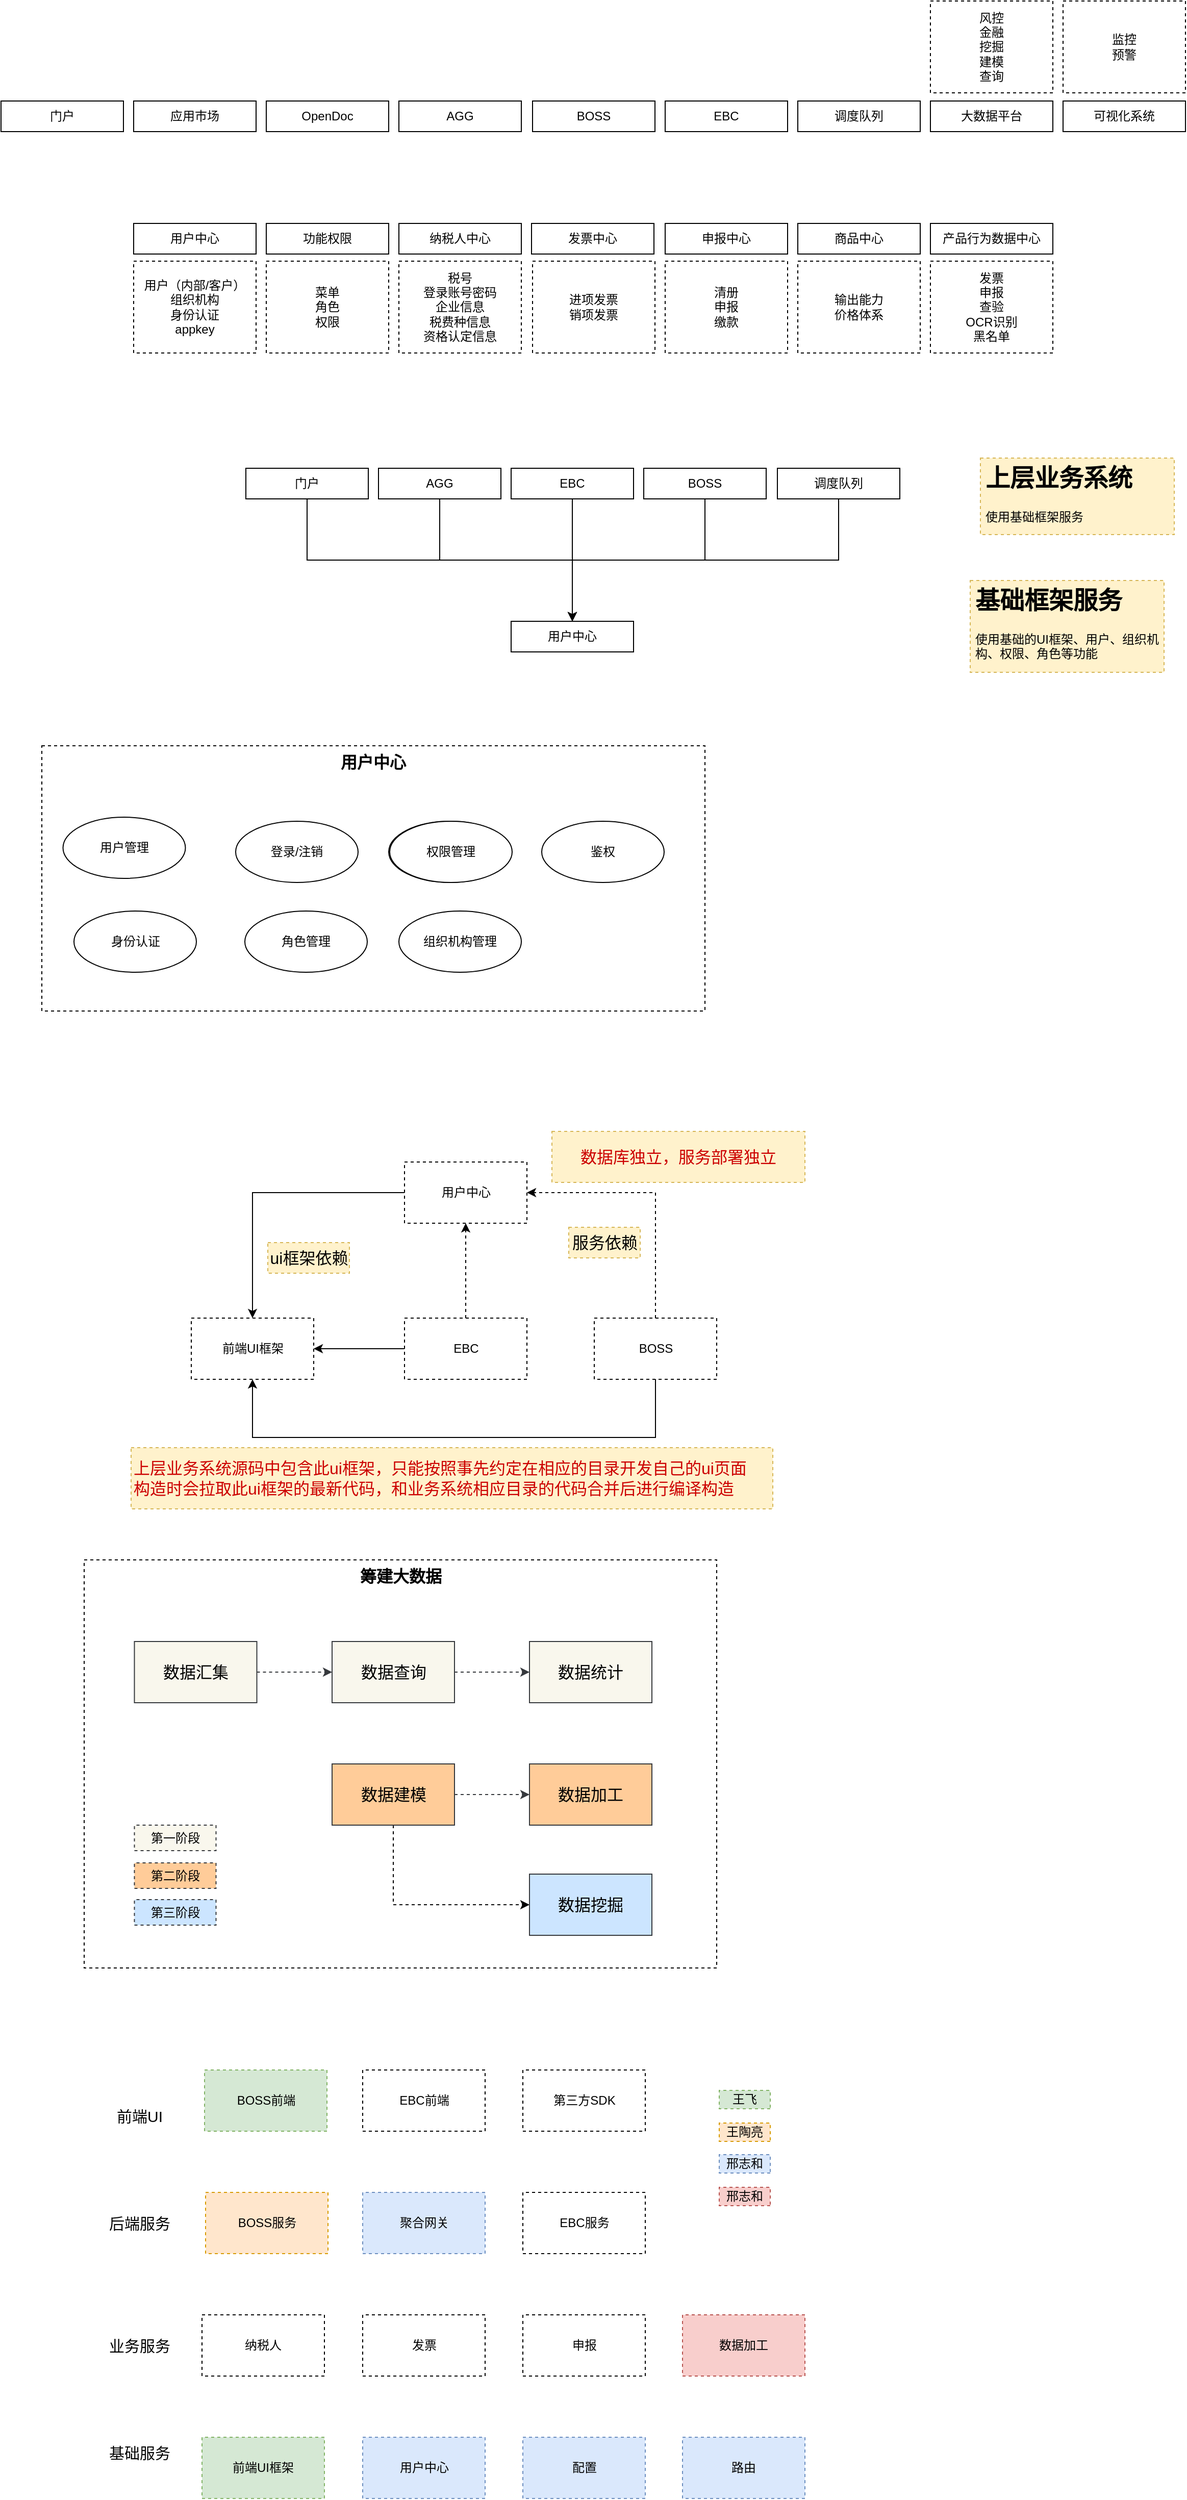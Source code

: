 <mxfile version="16.5.3" type="github">
  <diagram id="OSP3-zvOweL5_SzKogOt" name="第 1 页">
    <mxGraphModel dx="1038" dy="579" grid="1" gridSize="10" guides="1" tooltips="1" connect="1" arrows="1" fold="1" page="1" pageScale="1" pageWidth="827" pageHeight="1169" math="0" shadow="0">
      <root>
        <mxCell id="0" />
        <mxCell id="1" parent="0" />
        <mxCell id="V9ja9C6b1R4F-isLnQs--100" value="&lt;b&gt;筹建大数据&lt;/b&gt;" style="rounded=0;whiteSpace=wrap;html=1;fontSize=16;fontColor=#000000;dashed=1;align=center;verticalAlign=top;" parent="1" vertex="1">
          <mxGeometry x="121.5" y="1560" width="620" height="400" as="geometry" />
        </mxCell>
        <mxCell id="V9ja9C6b1R4F-isLnQs--1" value="门户" style="rounded=0;whiteSpace=wrap;html=1;" parent="1" vertex="1">
          <mxGeometry x="40" y="130" width="120" height="30" as="geometry" />
        </mxCell>
        <mxCell id="V9ja9C6b1R4F-isLnQs--2" value="应用市场" style="rounded=0;whiteSpace=wrap;html=1;" parent="1" vertex="1">
          <mxGeometry x="170" y="130" width="120" height="30" as="geometry" />
        </mxCell>
        <mxCell id="V9ja9C6b1R4F-isLnQs--3" value="OpenDoc" style="rounded=0;whiteSpace=wrap;html=1;" parent="1" vertex="1">
          <mxGeometry x="300" y="130" width="120" height="30" as="geometry" />
        </mxCell>
        <mxCell id="V9ja9C6b1R4F-isLnQs--4" value="AGG" style="rounded=0;whiteSpace=wrap;html=1;" parent="1" vertex="1">
          <mxGeometry x="430" y="130" width="120" height="30" as="geometry" />
        </mxCell>
        <mxCell id="V9ja9C6b1R4F-isLnQs--5" value="可视化系统" style="rounded=0;whiteSpace=wrap;html=1;" parent="1" vertex="1">
          <mxGeometry x="1081" y="130" width="120" height="30" as="geometry" />
        </mxCell>
        <mxCell id="V9ja9C6b1R4F-isLnQs--6" value="BOSS" style="rounded=0;whiteSpace=wrap;html=1;" parent="1" vertex="1">
          <mxGeometry x="561" y="130" width="120" height="30" as="geometry" />
        </mxCell>
        <mxCell id="V9ja9C6b1R4F-isLnQs--7" value="调度队列" style="rounded=0;whiteSpace=wrap;html=1;" parent="1" vertex="1">
          <mxGeometry x="821" y="130" width="120" height="30" as="geometry" />
        </mxCell>
        <mxCell id="V9ja9C6b1R4F-isLnQs--8" value="大数据平台" style="rounded=0;whiteSpace=wrap;html=1;" parent="1" vertex="1">
          <mxGeometry x="951" y="130" width="120" height="30" as="geometry" />
        </mxCell>
        <mxCell id="V9ja9C6b1R4F-isLnQs--9" value="EBC" style="rounded=0;whiteSpace=wrap;html=1;" parent="1" vertex="1">
          <mxGeometry x="691" y="130" width="120" height="30" as="geometry" />
        </mxCell>
        <mxCell id="V9ja9C6b1R4F-isLnQs--13" value="风控&lt;br&gt;金融&lt;br&gt;挖掘&lt;br&gt;建模&lt;br&gt;查询" style="rounded=0;whiteSpace=wrap;html=1;dashed=1;" parent="1" vertex="1">
          <mxGeometry x="951" y="32" width="120" height="90" as="geometry" />
        </mxCell>
        <mxCell id="V9ja9C6b1R4F-isLnQs--14" value="监控&lt;br&gt;预警" style="rounded=0;whiteSpace=wrap;html=1;dashed=1;" parent="1" vertex="1">
          <mxGeometry x="1081" y="32" width="120" height="90" as="geometry" />
        </mxCell>
        <mxCell id="V9ja9C6b1R4F-isLnQs--15" value="用户中心" style="rounded=0;whiteSpace=wrap;html=1;" parent="1" vertex="1">
          <mxGeometry x="170" y="250" width="120" height="30" as="geometry" />
        </mxCell>
        <mxCell id="V9ja9C6b1R4F-isLnQs--16" value="功能权限" style="rounded=0;whiteSpace=wrap;html=1;" parent="1" vertex="1">
          <mxGeometry x="300" y="250" width="120" height="30" as="geometry" />
        </mxCell>
        <mxCell id="V9ja9C6b1R4F-isLnQs--17" value="纳税人中心" style="rounded=0;whiteSpace=wrap;html=1;" parent="1" vertex="1">
          <mxGeometry x="430" y="250" width="120" height="30" as="geometry" />
        </mxCell>
        <mxCell id="V9ja9C6b1R4F-isLnQs--18" value="发票中心" style="rounded=0;whiteSpace=wrap;html=1;" parent="1" vertex="1">
          <mxGeometry x="560" y="250" width="120" height="30" as="geometry" />
        </mxCell>
        <mxCell id="V9ja9C6b1R4F-isLnQs--19" value="申报中心" style="rounded=0;whiteSpace=wrap;html=1;" parent="1" vertex="1">
          <mxGeometry x="691" y="250" width="120" height="30" as="geometry" />
        </mxCell>
        <mxCell id="V9ja9C6b1R4F-isLnQs--20" value="商品中心" style="rounded=0;whiteSpace=wrap;html=1;" parent="1" vertex="1">
          <mxGeometry x="821" y="250" width="120" height="30" as="geometry" />
        </mxCell>
        <mxCell id="V9ja9C6b1R4F-isLnQs--21" value="产品行为数据中心" style="rounded=0;whiteSpace=wrap;html=1;" parent="1" vertex="1">
          <mxGeometry x="951" y="250" width="120" height="30" as="geometry" />
        </mxCell>
        <mxCell id="V9ja9C6b1R4F-isLnQs--22" value="用户（内部/客户）&lt;br&gt;组织机构&lt;br&gt;身份认证&lt;br&gt;appkey" style="rounded=0;whiteSpace=wrap;html=1;dashed=1;" parent="1" vertex="1">
          <mxGeometry x="170" y="287" width="120" height="90" as="geometry" />
        </mxCell>
        <mxCell id="V9ja9C6b1R4F-isLnQs--23" value="菜单&lt;br&gt;角色&lt;br&gt;权限" style="rounded=0;whiteSpace=wrap;html=1;dashed=1;" parent="1" vertex="1">
          <mxGeometry x="300" y="287" width="120" height="90" as="geometry" />
        </mxCell>
        <mxCell id="V9ja9C6b1R4F-isLnQs--24" value="税号&lt;br&gt;登录账号密码&lt;br&gt;企业信息&lt;br&gt;税费种信息&lt;br&gt;资格认定信息" style="rounded=0;whiteSpace=wrap;html=1;dashed=1;" parent="1" vertex="1">
          <mxGeometry x="430" y="287" width="120" height="90" as="geometry" />
        </mxCell>
        <mxCell id="V9ja9C6b1R4F-isLnQs--25" value="进项发票&lt;br&gt;销项发票" style="rounded=0;whiteSpace=wrap;html=1;dashed=1;" parent="1" vertex="1">
          <mxGeometry x="561" y="287" width="120" height="90" as="geometry" />
        </mxCell>
        <mxCell id="V9ja9C6b1R4F-isLnQs--26" value="清册&lt;br&gt;申报&lt;br&gt;缴款" style="rounded=0;whiteSpace=wrap;html=1;dashed=1;" parent="1" vertex="1">
          <mxGeometry x="691" y="287" width="120" height="90" as="geometry" />
        </mxCell>
        <mxCell id="V9ja9C6b1R4F-isLnQs--27" value="输出能力&lt;br&gt;价格体系" style="rounded=0;whiteSpace=wrap;html=1;dashed=1;" parent="1" vertex="1">
          <mxGeometry x="821" y="287" width="120" height="90" as="geometry" />
        </mxCell>
        <mxCell id="V9ja9C6b1R4F-isLnQs--28" value="发票&lt;br&gt;申报&lt;br&gt;查验&lt;br&gt;OCR识别&lt;br&gt;黑名单" style="rounded=0;whiteSpace=wrap;html=1;dashed=1;" parent="1" vertex="1">
          <mxGeometry x="951" y="287" width="120" height="90" as="geometry" />
        </mxCell>
        <mxCell id="V9ja9C6b1R4F-isLnQs--39" style="edgeStyle=orthogonalEdgeStyle;rounded=0;orthogonalLoop=1;jettySize=auto;html=1;exitX=0.5;exitY=1;exitDx=0;exitDy=0;entryX=0.5;entryY=0;entryDx=0;entryDy=0;" parent="1" source="V9ja9C6b1R4F-isLnQs--29" target="V9ja9C6b1R4F-isLnQs--36" edge="1">
          <mxGeometry relative="1" as="geometry">
            <mxPoint x="460" y="640" as="targetPoint" />
          </mxGeometry>
        </mxCell>
        <mxCell id="V9ja9C6b1R4F-isLnQs--29" value="门户" style="rounded=0;whiteSpace=wrap;html=1;" parent="1" vertex="1">
          <mxGeometry x="280" y="490" width="120" height="30" as="geometry" />
        </mxCell>
        <mxCell id="V9ja9C6b1R4F-isLnQs--30" value="AGG" style="rounded=0;whiteSpace=wrap;html=1;" parent="1" vertex="1">
          <mxGeometry x="410" y="490" width="120" height="30" as="geometry" />
        </mxCell>
        <mxCell id="V9ja9C6b1R4F-isLnQs--31" value="EBC" style="rounded=0;whiteSpace=wrap;html=1;" parent="1" vertex="1">
          <mxGeometry x="540" y="490" width="120" height="30" as="geometry" />
        </mxCell>
        <mxCell id="V9ja9C6b1R4F-isLnQs--32" value="BOSS" style="rounded=0;whiteSpace=wrap;html=1;" parent="1" vertex="1">
          <mxGeometry x="670" y="490" width="120" height="30" as="geometry" />
        </mxCell>
        <mxCell id="V9ja9C6b1R4F-isLnQs--33" value="调度队列" style="rounded=0;whiteSpace=wrap;html=1;" parent="1" vertex="1">
          <mxGeometry x="801" y="490" width="120" height="30" as="geometry" />
        </mxCell>
        <mxCell id="V9ja9C6b1R4F-isLnQs--36" value="用户中心" style="rounded=0;whiteSpace=wrap;html=1;" parent="1" vertex="1">
          <mxGeometry x="540" y="640" width="120" height="30" as="geometry" />
        </mxCell>
        <mxCell id="V9ja9C6b1R4F-isLnQs--40" style="edgeStyle=orthogonalEdgeStyle;rounded=0;orthogonalLoop=1;jettySize=auto;html=1;entryX=0.5;entryY=0;entryDx=0;entryDy=0;exitX=0.5;exitY=1;exitDx=0;exitDy=0;" parent="1" source="V9ja9C6b1R4F-isLnQs--30" target="V9ja9C6b1R4F-isLnQs--36" edge="1">
          <mxGeometry relative="1" as="geometry">
            <mxPoint x="630" y="620" as="targetPoint" />
            <mxPoint x="440" y="530" as="sourcePoint" />
          </mxGeometry>
        </mxCell>
        <mxCell id="V9ja9C6b1R4F-isLnQs--41" style="edgeStyle=orthogonalEdgeStyle;rounded=0;orthogonalLoop=1;jettySize=auto;html=1;exitX=0.5;exitY=1;exitDx=0;exitDy=0;entryX=0.5;entryY=0;entryDx=0;entryDy=0;" parent="1" source="V9ja9C6b1R4F-isLnQs--33" target="V9ja9C6b1R4F-isLnQs--36" edge="1">
          <mxGeometry relative="1" as="geometry">
            <mxPoint x="620" y="610" as="targetPoint" />
            <mxPoint x="530.94" y="690" as="sourcePoint" />
          </mxGeometry>
        </mxCell>
        <mxCell id="V9ja9C6b1R4F-isLnQs--42" style="edgeStyle=orthogonalEdgeStyle;rounded=0;orthogonalLoop=1;jettySize=auto;html=1;exitX=0.5;exitY=1;exitDx=0;exitDy=0;entryX=0.5;entryY=0;entryDx=0;entryDy=0;" parent="1" source="V9ja9C6b1R4F-isLnQs--31" target="V9ja9C6b1R4F-isLnQs--36" edge="1">
          <mxGeometry relative="1" as="geometry">
            <mxPoint x="1081" y="640" as="targetPoint" />
            <mxPoint x="801" y="550" as="sourcePoint" />
          </mxGeometry>
        </mxCell>
        <mxCell id="V9ja9C6b1R4F-isLnQs--44" style="edgeStyle=orthogonalEdgeStyle;rounded=0;orthogonalLoop=1;jettySize=auto;html=1;exitX=0.5;exitY=1;exitDx=0;exitDy=0;entryX=0.5;entryY=0;entryDx=0;entryDy=0;" parent="1" source="V9ja9C6b1R4F-isLnQs--32" target="V9ja9C6b1R4F-isLnQs--36" edge="1">
          <mxGeometry relative="1" as="geometry">
            <mxPoint x="620" y="610" as="targetPoint" />
            <mxPoint x="691" y="610" as="sourcePoint" />
          </mxGeometry>
        </mxCell>
        <mxCell id="V9ja9C6b1R4F-isLnQs--46" value="&lt;h1&gt;上层业务系统&lt;/h1&gt;&lt;div&gt;使用基础框架服务&lt;/div&gt;" style="text;html=1;strokeColor=#d6b656;fillColor=#fff2cc;spacing=5;spacingTop=-20;whiteSpace=wrap;overflow=hidden;rounded=0;dashed=1;" parent="1" vertex="1">
          <mxGeometry x="1000" y="480" width="190" height="75" as="geometry" />
        </mxCell>
        <mxCell id="V9ja9C6b1R4F-isLnQs--47" value="&lt;h1&gt;基础框架服务&lt;/h1&gt;&lt;div&gt;使用基础的UI框架、用户、组织机构、权限、角色等功能&lt;/div&gt;" style="text;html=1;strokeColor=#d6b656;fillColor=#fff2cc;spacing=5;spacingTop=-20;whiteSpace=wrap;overflow=hidden;rounded=0;dashed=1;" parent="1" vertex="1">
          <mxGeometry x="990" y="600" width="190" height="90" as="geometry" />
        </mxCell>
        <mxCell id="V9ja9C6b1R4F-isLnQs--48" value="&lt;font style=&quot;font-size: 16px&quot;&gt;用户中心&lt;/font&gt;" style="whiteSpace=wrap;html=1;dashed=1;verticalAlign=top;fontStyle=1" parent="1" vertex="1">
          <mxGeometry x="80" y="762" width="650" height="260" as="geometry" />
        </mxCell>
        <mxCell id="V9ja9C6b1R4F-isLnQs--73" style="edgeStyle=orthogonalEdgeStyle;rounded=0;orthogonalLoop=1;jettySize=auto;html=1;exitX=0;exitY=0.5;exitDx=0;exitDy=0;fontSize=16;entryX=1;entryY=0.5;entryDx=0;entryDy=0;" parent="1" source="V9ja9C6b1R4F-isLnQs--70" target="V9ja9C6b1R4F-isLnQs--69" edge="1">
          <mxGeometry relative="1" as="geometry">
            <mxPoint x="355.5" y="1387" as="targetPoint" />
          </mxGeometry>
        </mxCell>
        <mxCell id="V9ja9C6b1R4F-isLnQs--69" value="前端UI框架" style="rounded=0;whiteSpace=wrap;html=1;dashed=1;" parent="1" vertex="1">
          <mxGeometry x="226.5" y="1323" width="120" height="60" as="geometry" />
        </mxCell>
        <mxCell id="V9ja9C6b1R4F-isLnQs--70" value="EBC" style="rounded=0;whiteSpace=wrap;html=1;dashed=1;" parent="1" vertex="1">
          <mxGeometry x="435.5" y="1323" width="120" height="60" as="geometry" />
        </mxCell>
        <mxCell id="V9ja9C6b1R4F-isLnQs--71" value="用户中心" style="rounded=0;whiteSpace=wrap;html=1;dashed=1;" parent="1" vertex="1">
          <mxGeometry x="435.5" y="1170" width="120" height="60" as="geometry" />
        </mxCell>
        <mxCell id="V9ja9C6b1R4F-isLnQs--72" value="BOSS" style="rounded=0;whiteSpace=wrap;html=1;dashed=1;" parent="1" vertex="1">
          <mxGeometry x="621.5" y="1323" width="120" height="60" as="geometry" />
        </mxCell>
        <mxCell id="V9ja9C6b1R4F-isLnQs--74" style="edgeStyle=orthogonalEdgeStyle;rounded=0;orthogonalLoop=1;jettySize=auto;html=1;exitX=0.5;exitY=1;exitDx=0;exitDy=0;fontSize=16;entryX=0.5;entryY=1;entryDx=0;entryDy=0;" parent="1" source="V9ja9C6b1R4F-isLnQs--72" target="V9ja9C6b1R4F-isLnQs--69" edge="1">
          <mxGeometry relative="1" as="geometry">
            <mxPoint x="445.5" y="1536" as="targetPoint" />
            <mxPoint x="584.5" y="1446" as="sourcePoint" />
            <Array as="points">
              <mxPoint x="681.5" y="1440" />
              <mxPoint x="286.5" y="1440" />
            </Array>
          </mxGeometry>
        </mxCell>
        <mxCell id="V9ja9C6b1R4F-isLnQs--76" style="edgeStyle=orthogonalEdgeStyle;rounded=0;orthogonalLoop=1;jettySize=auto;html=1;exitX=0;exitY=0.5;exitDx=0;exitDy=0;fontSize=16;entryX=0.5;entryY=0;entryDx=0;entryDy=0;" parent="1" source="V9ja9C6b1R4F-isLnQs--71" target="V9ja9C6b1R4F-isLnQs--69" edge="1">
          <mxGeometry relative="1" as="geometry">
            <mxPoint x="256.5" y="1367" as="targetPoint" />
            <mxPoint x="395.5" y="1488" as="sourcePoint" />
            <Array as="points">
              <mxPoint x="286.5" y="1200" />
            </Array>
          </mxGeometry>
        </mxCell>
        <mxCell id="V9ja9C6b1R4F-isLnQs--77" style="edgeStyle=orthogonalEdgeStyle;rounded=0;orthogonalLoop=1;jettySize=auto;html=1;exitX=0.5;exitY=0;exitDx=0;exitDy=0;fontSize=16;entryX=1;entryY=0.5;entryDx=0;entryDy=0;dashed=1;" parent="1" source="V9ja9C6b1R4F-isLnQs--72" target="V9ja9C6b1R4F-isLnQs--71" edge="1">
          <mxGeometry relative="1" as="geometry">
            <mxPoint x="665.5" y="1488" as="targetPoint" />
            <mxPoint x="824.5" y="1408" as="sourcePoint" />
          </mxGeometry>
        </mxCell>
        <mxCell id="V9ja9C6b1R4F-isLnQs--79" style="edgeStyle=orthogonalEdgeStyle;rounded=0;orthogonalLoop=1;jettySize=auto;html=1;exitX=0.5;exitY=0;exitDx=0;exitDy=0;fontSize=16;entryX=0.5;entryY=1;entryDx=0;entryDy=0;dashed=1;" parent="1" source="V9ja9C6b1R4F-isLnQs--70" target="V9ja9C6b1R4F-isLnQs--71" edge="1">
          <mxGeometry relative="1" as="geometry">
            <mxPoint x="376.5" y="1283" as="targetPoint" />
            <mxPoint x="476.5" y="1410" as="sourcePoint" />
          </mxGeometry>
        </mxCell>
        <mxCell id="V9ja9C6b1R4F-isLnQs--82" value="服务依赖" style="text;html=1;strokeColor=#d6b656;fillColor=#fff2cc;align=center;verticalAlign=middle;whiteSpace=wrap;rounded=0;dashed=1;fontSize=16;" parent="1" vertex="1">
          <mxGeometry x="596.5" y="1234" width="70" height="30" as="geometry" />
        </mxCell>
        <mxCell id="V9ja9C6b1R4F-isLnQs--83" value="ui框架依赖" style="text;html=1;strokeColor=#d6b656;fillColor=#fff2cc;align=center;verticalAlign=middle;whiteSpace=wrap;rounded=0;dashed=1;fontSize=16;" parent="1" vertex="1">
          <mxGeometry x="301.5" y="1249" width="80" height="30" as="geometry" />
        </mxCell>
        <mxCell id="V9ja9C6b1R4F-isLnQs--84" value="&lt;font&gt;数据库独立，服务部署独立&lt;/font&gt;" style="text;html=1;strokeColor=#d6b656;fillColor=#fff2cc;align=center;verticalAlign=middle;whiteSpace=wrap;rounded=0;dashed=1;fontSize=16;fontColor=#CC0000;" parent="1" vertex="1">
          <mxGeometry x="580" y="1140" width="248" height="50" as="geometry" />
        </mxCell>
        <mxCell id="V9ja9C6b1R4F-isLnQs--85" value="上层业务系统源码中包含此ui框架，只能按照事先约定在相应的目录开发自己的ui页面&lt;br&gt;构造时会拉取此ui框架的最新代码，和业务系统相应目录的代码合并后进行编译构造" style="text;html=1;strokeColor=#d6b656;fillColor=#fff2cc;align=left;verticalAlign=middle;whiteSpace=wrap;rounded=0;dashed=1;fontSize=16;fontColor=#CC0000;" parent="1" vertex="1">
          <mxGeometry x="167.5" y="1450" width="629" height="60" as="geometry" />
        </mxCell>
        <mxCell id="V9ja9C6b1R4F-isLnQs--95" value="" style="edgeStyle=orthogonalEdgeStyle;rounded=0;orthogonalLoop=1;jettySize=auto;html=1;dashed=1;fontSize=16;fontColor=#000000;fillColor=#f9f7ed;strokeColor=#36393d;" parent="1" source="V9ja9C6b1R4F-isLnQs--86" target="V9ja9C6b1R4F-isLnQs--87" edge="1">
          <mxGeometry relative="1" as="geometry" />
        </mxCell>
        <mxCell id="V9ja9C6b1R4F-isLnQs--86" value="&lt;font color=&quot;#000000&quot;&gt;数据汇集&lt;/font&gt;" style="rounded=0;whiteSpace=wrap;html=1;fontSize=16;fillColor=#f9f7ed;strokeColor=#36393d;" parent="1" vertex="1">
          <mxGeometry x="170.75" y="1640" width="120" height="60" as="geometry" />
        </mxCell>
        <mxCell id="V9ja9C6b1R4F-isLnQs--96" value="" style="edgeStyle=orthogonalEdgeStyle;rounded=0;orthogonalLoop=1;jettySize=auto;html=1;dashed=1;fontSize=16;fontColor=#000000;fillColor=#f9f7ed;strokeColor=#36393d;" parent="1" source="V9ja9C6b1R4F-isLnQs--87" target="V9ja9C6b1R4F-isLnQs--88" edge="1">
          <mxGeometry relative="1" as="geometry" />
        </mxCell>
        <mxCell id="V9ja9C6b1R4F-isLnQs--87" value="&lt;font color=&quot;#000000&quot;&gt;数据查询&lt;/font&gt;" style="rounded=0;whiteSpace=wrap;html=1;fontSize=16;fillColor=#f9f7ed;strokeColor=#36393d;" parent="1" vertex="1">
          <mxGeometry x="364.5" y="1640" width="120" height="60" as="geometry" />
        </mxCell>
        <mxCell id="V9ja9C6b1R4F-isLnQs--88" value="&lt;font color=&quot;#000000&quot;&gt;数据统计&lt;/font&gt;" style="rounded=0;whiteSpace=wrap;html=1;fontSize=16;fillColor=#f9f7ed;strokeColor=#36393d;" parent="1" vertex="1">
          <mxGeometry x="558" y="1640" width="120" height="60" as="geometry" />
        </mxCell>
        <mxCell id="V9ja9C6b1R4F-isLnQs--97" value="" style="edgeStyle=orthogonalEdgeStyle;rounded=0;orthogonalLoop=1;jettySize=auto;html=1;dashed=1;fontSize=16;fontColor=#000000;fillColor=#ffcc99;strokeColor=#36393d;" parent="1" source="V9ja9C6b1R4F-isLnQs--89" target="V9ja9C6b1R4F-isLnQs--90" edge="1">
          <mxGeometry relative="1" as="geometry" />
        </mxCell>
        <mxCell id="V9ja9C6b1R4F-isLnQs--99" value="" style="edgeStyle=orthogonalEdgeStyle;rounded=0;orthogonalLoop=1;jettySize=auto;html=1;dashed=1;fontSize=16;fontColor=#000000;entryX=0;entryY=0.5;entryDx=0;entryDy=0;exitX=0.5;exitY=1;exitDx=0;exitDy=0;" parent="1" source="V9ja9C6b1R4F-isLnQs--89" target="V9ja9C6b1R4F-isLnQs--91" edge="1">
          <mxGeometry relative="1" as="geometry">
            <mxPoint x="424.5" y="1940" as="targetPoint" />
          </mxGeometry>
        </mxCell>
        <mxCell id="V9ja9C6b1R4F-isLnQs--89" value="&lt;font color=&quot;#000000&quot;&gt;数据建模&lt;/font&gt;" style="rounded=0;whiteSpace=wrap;html=1;fontSize=16;fillColor=#ffcc99;strokeColor=#36393d;" parent="1" vertex="1">
          <mxGeometry x="364.5" y="1760" width="120" height="60" as="geometry" />
        </mxCell>
        <mxCell id="V9ja9C6b1R4F-isLnQs--90" value="&lt;font color=&quot;#000000&quot;&gt;数据加工&lt;/font&gt;" style="rounded=0;whiteSpace=wrap;html=1;fontSize=16;fillColor=#ffcc99;strokeColor=#36393d;" parent="1" vertex="1">
          <mxGeometry x="558" y="1760" width="120" height="60" as="geometry" />
        </mxCell>
        <mxCell id="V9ja9C6b1R4F-isLnQs--91" value="&lt;font color=&quot;#000000&quot;&gt;数据挖掘&lt;/font&gt;" style="rounded=0;whiteSpace=wrap;html=1;fontSize=16;fillColor=#cce5ff;strokeColor=#36393d;" parent="1" vertex="1">
          <mxGeometry x="558" y="1868" width="120" height="60" as="geometry" />
        </mxCell>
        <mxCell id="V9ja9C6b1R4F-isLnQs--101" value="第一阶段" style="text;html=1;strokeColor=#36393d;fillColor=#f9f7ed;align=center;verticalAlign=middle;whiteSpace=wrap;rounded=0;dashed=1;fontSize=12;flipV=1;" parent="1" vertex="1">
          <mxGeometry x="170.75" y="1820" width="80" height="25" as="geometry" />
        </mxCell>
        <mxCell id="V9ja9C6b1R4F-isLnQs--102" value="第二阶段" style="text;html=1;strokeColor=#36393d;fillColor=#ffcc99;align=center;verticalAlign=middle;whiteSpace=wrap;rounded=0;dashed=1;fontSize=12;flipV=1;" parent="1" vertex="1">
          <mxGeometry x="170.75" y="1857" width="80" height="25" as="geometry" />
        </mxCell>
        <mxCell id="V9ja9C6b1R4F-isLnQs--103" value="第三阶段" style="text;html=1;strokeColor=#36393d;fillColor=#cce5ff;align=center;verticalAlign=middle;whiteSpace=wrap;rounded=0;dashed=1;fontSize=12;flipV=1;" parent="1" vertex="1">
          <mxGeometry x="170.75" y="1893" width="80" height="25" as="geometry" />
        </mxCell>
        <mxCell id="4CSV3M409z-Ift9ueKY3-2" value="纳税人" style="rounded=0;whiteSpace=wrap;html=1;dashed=1;flipH=1;flipV=1;" parent="1" vertex="1">
          <mxGeometry x="237" y="2300" width="120" height="60" as="geometry" />
        </mxCell>
        <mxCell id="4CSV3M409z-Ift9ueKY3-3" value="发票" style="rounded=0;whiteSpace=wrap;html=1;dashed=1;flipH=1;" parent="1" vertex="1">
          <mxGeometry x="394.5" y="2300" width="120" height="60" as="geometry" />
        </mxCell>
        <mxCell id="4CSV3M409z-Ift9ueKY3-5" value="申报" style="rounded=0;whiteSpace=wrap;html=1;dashed=1;flipH=1;" parent="1" vertex="1">
          <mxGeometry x="551.5" y="2300" width="120" height="60" as="geometry" />
        </mxCell>
        <mxCell id="4CSV3M409z-Ift9ueKY3-10" value="用户管理" style="ellipse;whiteSpace=wrap;html=1;" parent="1" vertex="1">
          <mxGeometry x="100.75" y="832" width="120" height="60" as="geometry" />
        </mxCell>
        <mxCell id="4CSV3M409z-Ift9ueKY3-11" value="登录/注销" style="ellipse;whiteSpace=wrap;html=1;" parent="1" vertex="1">
          <mxGeometry x="270" y="836" width="120" height="60" as="geometry" />
        </mxCell>
        <mxCell id="4CSV3M409z-Ift9ueKY3-12" value="权限管理" style="ellipse;whiteSpace=wrap;html=1;" parent="1" vertex="1">
          <mxGeometry x="420" y="836" width="120" height="60" as="geometry" />
        </mxCell>
        <mxCell id="4CSV3M409z-Ift9ueKY3-13" value="权限管理" style="ellipse;whiteSpace=wrap;html=1;" parent="1" vertex="1">
          <mxGeometry x="421" y="836" width="120" height="60" as="geometry" />
        </mxCell>
        <mxCell id="4CSV3M409z-Ift9ueKY3-14" value="鉴权" style="ellipse;whiteSpace=wrap;html=1;" parent="1" vertex="1">
          <mxGeometry x="570" y="836" width="120" height="60" as="geometry" />
        </mxCell>
        <mxCell id="4CSV3M409z-Ift9ueKY3-15" value="身份认证" style="ellipse;whiteSpace=wrap;html=1;" parent="1" vertex="1">
          <mxGeometry x="111.5" y="924" width="120" height="60" as="geometry" />
        </mxCell>
        <mxCell id="4CSV3M409z-Ift9ueKY3-16" value="组织机构管理" style="ellipse;whiteSpace=wrap;html=1;" parent="1" vertex="1">
          <mxGeometry x="430" y="924" width="120" height="60" as="geometry" />
        </mxCell>
        <mxCell id="4CSV3M409z-Ift9ueKY3-17" value="角色管理" style="ellipse;whiteSpace=wrap;html=1;" parent="1" vertex="1">
          <mxGeometry x="279" y="924" width="120" height="60" as="geometry" />
        </mxCell>
        <mxCell id="4CSV3M409z-Ift9ueKY3-20" value="前端UI框架" style="rounded=0;whiteSpace=wrap;html=1;dashed=1;fillColor=#d5e8d4;strokeColor=#82b366;flipH=0;flipV=1;" parent="1" vertex="1">
          <mxGeometry x="237" y="2420" width="120" height="60" as="geometry" />
        </mxCell>
        <mxCell id="4CSV3M409z-Ift9ueKY3-21" value="用户中心" style="rounded=0;whiteSpace=wrap;html=1;dashed=1;fillColor=#dae8fc;strokeColor=#6c8ebf;flipH=0;" parent="1" vertex="1">
          <mxGeometry x="394.5" y="2420" width="120" height="60" as="geometry" />
        </mxCell>
        <mxCell id="4CSV3M409z-Ift9ueKY3-22" value="配置" style="rounded=0;whiteSpace=wrap;html=1;dashed=1;fillColor=#dae8fc;strokeColor=#6c8ebf;flipH=0;" parent="1" vertex="1">
          <mxGeometry x="551.5" y="2420" width="120" height="60" as="geometry" />
        </mxCell>
        <mxCell id="4CSV3M409z-Ift9ueKY3-23" value="路由" style="rounded=0;whiteSpace=wrap;html=1;dashed=1;fillColor=#dae8fc;strokeColor=#6c8ebf;flipH=0;" parent="1" vertex="1">
          <mxGeometry x="708" y="2420" width="120" height="60" as="geometry" />
        </mxCell>
        <mxCell id="4CSV3M409z-Ift9ueKY3-24" value="聚合网关" style="rounded=0;whiteSpace=wrap;html=1;dashed=1;fillColor=#dae8fc;strokeColor=#6c8ebf;flipH=1;" parent="1" vertex="1">
          <mxGeometry x="394.5" y="2180" width="120" height="60" as="geometry" />
        </mxCell>
        <mxCell id="Fkr2YcUOt8gpTcdfKWOh-1" value="BOSS服务" style="rounded=0;whiteSpace=wrap;html=1;dashed=1;fillColor=#ffe6cc;strokeColor=#d79b00;flipH=1;flipV=1;" vertex="1" parent="1">
          <mxGeometry x="240.5" y="2180" width="120" height="60" as="geometry" />
        </mxCell>
        <mxCell id="Fkr2YcUOt8gpTcdfKWOh-2" value="EBC服务" style="rounded=0;whiteSpace=wrap;html=1;dashed=1;flipH=1;" vertex="1" parent="1">
          <mxGeometry x="551.5" y="2180" width="120" height="60" as="geometry" />
        </mxCell>
        <mxCell id="Fkr2YcUOt8gpTcdfKWOh-3" value="第三方SDK" style="rounded=0;whiteSpace=wrap;html=1;dashed=1;flipH=1;" vertex="1" parent="1">
          <mxGeometry x="551.5" y="2060" width="120" height="60" as="geometry" />
        </mxCell>
        <mxCell id="Fkr2YcUOt8gpTcdfKWOh-4" value="BOSS前端" style="rounded=0;whiteSpace=wrap;html=1;dashed=1;fillColor=#d5e8d4;strokeColor=#82b366;flipH=1;flipV=1;" vertex="1" parent="1">
          <mxGeometry x="239.5" y="2060" width="120" height="60" as="geometry" />
        </mxCell>
        <mxCell id="Fkr2YcUOt8gpTcdfKWOh-5" value="EBC前端" style="rounded=0;whiteSpace=wrap;html=1;dashed=1;flipH=1;" vertex="1" parent="1">
          <mxGeometry x="394.5" y="2060" width="120" height="60" as="geometry" />
        </mxCell>
        <mxCell id="Fkr2YcUOt8gpTcdfKWOh-6" value="数据加工" style="rounded=0;whiteSpace=wrap;html=1;dashed=1;fillColor=#f8cecc;strokeColor=#b85450;flipH=1;" vertex="1" parent="1">
          <mxGeometry x="708" y="2300" width="120" height="60" as="geometry" />
        </mxCell>
        <mxCell id="Fkr2YcUOt8gpTcdfKWOh-8" value="前端UI" style="text;html=1;strokeColor=none;fillColor=none;align=center;verticalAlign=middle;whiteSpace=wrap;rounded=0;fontSize=15;" vertex="1" parent="1">
          <mxGeometry x="136" y="2090" width="80" height="30" as="geometry" />
        </mxCell>
        <mxCell id="Fkr2YcUOt8gpTcdfKWOh-9" value="后端服务" style="text;html=1;strokeColor=none;fillColor=none;align=center;verticalAlign=middle;whiteSpace=wrap;rounded=0;fontSize=15;" vertex="1" parent="1">
          <mxGeometry x="136" y="2195" width="80" height="30" as="geometry" />
        </mxCell>
        <mxCell id="Fkr2YcUOt8gpTcdfKWOh-10" value="业务服务" style="text;html=1;strokeColor=none;fillColor=none;align=center;verticalAlign=middle;whiteSpace=wrap;rounded=0;fontSize=15;" vertex="1" parent="1">
          <mxGeometry x="136" y="2315" width="80" height="30" as="geometry" />
        </mxCell>
        <mxCell id="Fkr2YcUOt8gpTcdfKWOh-11" value="基础服务" style="text;html=1;strokeColor=none;fillColor=none;align=center;verticalAlign=middle;whiteSpace=wrap;rounded=0;fontSize=15;" vertex="1" parent="1">
          <mxGeometry x="136" y="2420" width="80" height="30" as="geometry" />
        </mxCell>
        <mxCell id="Fkr2YcUOt8gpTcdfKWOh-12" value="王飞" style="rounded=0;whiteSpace=wrap;html=1;dashed=1;fillColor=#d5e8d4;strokeColor=#82b366;flipH=1;flipV=1;" vertex="1" parent="1">
          <mxGeometry x="744" y="2080" width="50" height="18" as="geometry" />
        </mxCell>
        <mxCell id="Fkr2YcUOt8gpTcdfKWOh-13" value="邢志和" style="rounded=0;whiteSpace=wrap;html=1;dashed=1;fillColor=#dae8fc;strokeColor=#6c8ebf;flipH=1;flipV=1;" vertex="1" parent="1">
          <mxGeometry x="744" y="2143" width="50" height="18" as="geometry" />
        </mxCell>
        <mxCell id="Fkr2YcUOt8gpTcdfKWOh-14" value="王陶亮" style="rounded=0;whiteSpace=wrap;html=1;dashed=1;fillColor=#ffe6cc;strokeColor=#d79b00;flipH=1;flipV=1;" vertex="1" parent="1">
          <mxGeometry x="744" y="2112" width="50" height="18" as="geometry" />
        </mxCell>
        <mxCell id="Fkr2YcUOt8gpTcdfKWOh-15" value="邢志和" style="rounded=0;whiteSpace=wrap;html=1;dashed=1;fillColor=#f8cecc;strokeColor=#b85450;flipH=1;flipV=1;" vertex="1" parent="1">
          <mxGeometry x="744" y="2175" width="50" height="18" as="geometry" />
        </mxCell>
      </root>
    </mxGraphModel>
  </diagram>
</mxfile>
